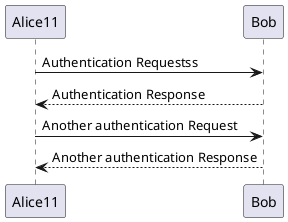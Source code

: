 @startuml
Alice11 -> Bob: Authentication Requestss
Bob --> Alice11: Authentication Response

Alice11 -> Bob: Another authentication Request
Alice11 <-- Bob: Another authentication Response
@enduml
